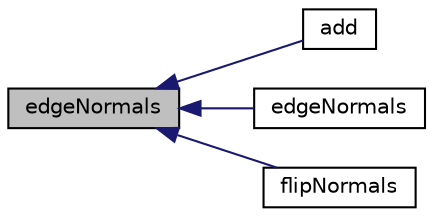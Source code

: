 digraph "edgeNormals"
{
  bgcolor="transparent";
  edge [fontname="Helvetica",fontsize="10",labelfontname="Helvetica",labelfontsize="10"];
  node [fontname="Helvetica",fontsize="10",shape=record];
  rankdir="LR";
  Node1 [label="edgeNormals",height=0.2,width=0.4,color="black", fillcolor="grey75", style="filled", fontcolor="black"];
  Node1 -> Node2 [dir="back",color="midnightblue",fontsize="10",style="solid",fontname="Helvetica"];
  Node2 [label="add",height=0.2,width=0.4,color="black",URL="$a00703.html#af07e0aa40a7a71b92a74dd6b77a44ad3",tooltip="Add extendedEdgeMesh. No filtering of duplicates. "];
  Node1 -> Node3 [dir="back",color="midnightblue",fontsize="10",style="solid",fontname="Helvetica"];
  Node3 [label="edgeNormals",height=0.2,width=0.4,color="black",URL="$a00703.html#af2598f10e0e955ba90ec427d72a875b1",tooltip="Return the normal vectors for a given edge. "];
  Node1 -> Node4 [dir="back",color="midnightblue",fontsize="10",style="solid",fontname="Helvetica"];
  Node4 [label="flipNormals",height=0.2,width=0.4,color="black",URL="$a00703.html#ace7a4ec5b5de12179b1d4194ea408066",tooltip="Flip normals. All concave become convex, all internal external. "];
}

